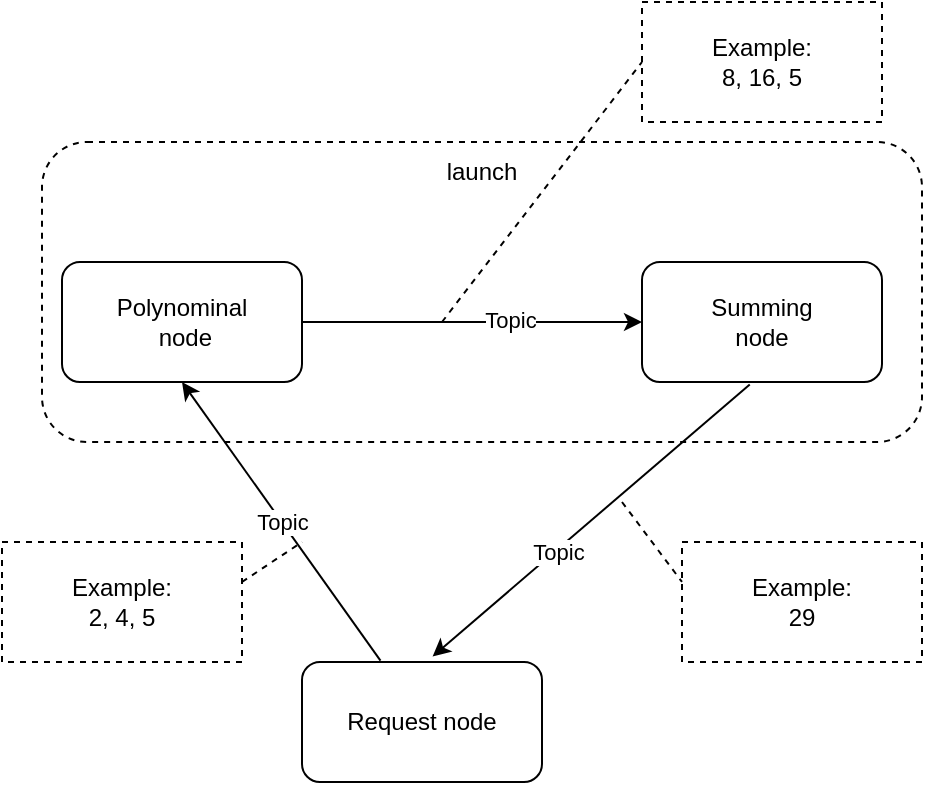 <mxfile version="21.0.6" type="device"><diagram name="Страница 1" id="nSzg-_d8RkB76fdrmYfV"><mxGraphModel dx="706" dy="427" grid="1" gridSize="10" guides="1" tooltips="1" connect="1" arrows="1" fold="1" page="1" pageScale="1" pageWidth="827" pageHeight="1169" math="0" shadow="0"><root><mxCell id="0"/><mxCell id="1" parent="0"/><mxCell id="RYzj2qZveB36YAe2Ftzf-25" value="" style="rounded=1;whiteSpace=wrap;html=1;dashed=1;" vertex="1" parent="1"><mxGeometry x="240" y="130" width="440" height="150" as="geometry"/></mxCell><mxCell id="RYzj2qZveB36YAe2Ftzf-10" value="Polynominal&lt;br&gt;&amp;nbsp;node" style="rounded=1;whiteSpace=wrap;html=1;" vertex="1" parent="1"><mxGeometry x="250" y="190" width="120" height="60" as="geometry"/></mxCell><mxCell id="RYzj2qZveB36YAe2Ftzf-11" value="Summing&lt;br&gt;node" style="rounded=1;whiteSpace=wrap;html=1;" vertex="1" parent="1"><mxGeometry x="540" y="190" width="120" height="60" as="geometry"/></mxCell><mxCell id="RYzj2qZveB36YAe2Ftzf-15" value="Request node" style="rounded=1;whiteSpace=wrap;html=1;" vertex="1" parent="1"><mxGeometry x="370" y="390" width="120" height="60" as="geometry"/></mxCell><mxCell id="RYzj2qZveB36YAe2Ftzf-16" value="Example:&lt;br&gt;2, 4, 5" style="rounded=0;whiteSpace=wrap;html=1;dashed=1;" vertex="1" parent="1"><mxGeometry x="220" y="330" width="120" height="60" as="geometry"/></mxCell><mxCell id="RYzj2qZveB36YAe2Ftzf-18" value="Example:&lt;br&gt;8, 16, 5" style="rounded=0;whiteSpace=wrap;html=1;dashed=1;" vertex="1" parent="1"><mxGeometry x="540" y="60" width="120" height="60" as="geometry"/></mxCell><mxCell id="RYzj2qZveB36YAe2Ftzf-19" value="Example:&lt;br&gt;29" style="rounded=0;whiteSpace=wrap;html=1;dashed=1;" vertex="1" parent="1"><mxGeometry x="560" y="330" width="120" height="60" as="geometry"/></mxCell><mxCell id="RYzj2qZveB36YAe2Ftzf-20" value="" style="endArrow=classic;html=1;rounded=0;exitX=1;exitY=0.5;exitDx=0;exitDy=0;entryX=0;entryY=0.5;entryDx=0;entryDy=0;" edge="1" parent="1" source="RYzj2qZveB36YAe2Ftzf-10" target="RYzj2qZveB36YAe2Ftzf-11"><mxGeometry width="50" height="50" relative="1" as="geometry"><mxPoint x="413" y="240" as="sourcePoint"/><mxPoint x="463" y="190" as="targetPoint"/></mxGeometry></mxCell><mxCell id="RYzj2qZveB36YAe2Ftzf-22" value="Topic" style="edgeLabel;html=1;align=center;verticalAlign=middle;resizable=0;points=[];" vertex="1" connectable="0" parent="RYzj2qZveB36YAe2Ftzf-20"><mxGeometry x="0.218" y="1" relative="1" as="geometry"><mxPoint as="offset"/></mxGeometry></mxCell><mxCell id="RYzj2qZveB36YAe2Ftzf-24" value="" style="endArrow=none;dashed=1;html=1;rounded=0;entryX=0;entryY=0.333;entryDx=0;entryDy=0;entryPerimeter=0;" edge="1" parent="1" target="RYzj2qZveB36YAe2Ftzf-19"><mxGeometry width="50" height="50" relative="1" as="geometry"><mxPoint x="530" y="310" as="sourcePoint"/><mxPoint x="450" y="290" as="targetPoint"/></mxGeometry></mxCell><mxCell id="RYzj2qZveB36YAe2Ftzf-26" value="launch" style="text;html=1;strokeColor=none;fillColor=none;align=center;verticalAlign=middle;whiteSpace=wrap;rounded=0;" vertex="1" parent="1"><mxGeometry x="430" y="130" width="60" height="30" as="geometry"/></mxCell><mxCell id="RYzj2qZveB36YAe2Ftzf-28" value="" style="endArrow=classic;html=1;rounded=0;exitX=0.449;exitY=1.02;exitDx=0;exitDy=0;entryX=0.544;entryY=-0.046;entryDx=0;entryDy=0;entryPerimeter=0;exitPerimeter=0;" edge="1" parent="1" source="RYzj2qZveB36YAe2Ftzf-11" target="RYzj2qZveB36YAe2Ftzf-15"><mxGeometry width="50" height="50" relative="1" as="geometry"><mxPoint x="340" y="327" as="sourcePoint"/><mxPoint x="505" y="320" as="targetPoint"/></mxGeometry></mxCell><mxCell id="RYzj2qZveB36YAe2Ftzf-29" value="Topic" style="edgeLabel;html=1;align=center;verticalAlign=middle;resizable=0;points=[];" vertex="1" connectable="0" parent="RYzj2qZveB36YAe2Ftzf-28"><mxGeometry x="0.218" y="1" relative="1" as="geometry"><mxPoint as="offset"/></mxGeometry></mxCell><mxCell id="RYzj2qZveB36YAe2Ftzf-30" value="Topic" style="endArrow=classic;html=1;rounded=0;exitX=0.327;exitY=-0.012;exitDx=0;exitDy=0;entryX=0.5;entryY=1;entryDx=0;entryDy=0;exitPerimeter=0;" edge="1" parent="1" source="RYzj2qZveB36YAe2Ftzf-15" target="RYzj2qZveB36YAe2Ftzf-10"><mxGeometry width="50" height="50" relative="1" as="geometry"><mxPoint x="508" y="339" as="sourcePoint"/><mxPoint x="330" y="310" as="targetPoint"/></mxGeometry></mxCell><mxCell id="RYzj2qZveB36YAe2Ftzf-31" value="" style="endArrow=none;dashed=1;html=1;rounded=0;entryX=0;entryY=0.5;entryDx=0;entryDy=0;" edge="1" parent="1" target="RYzj2qZveB36YAe2Ftzf-18"><mxGeometry width="50" height="50" relative="1" as="geometry"><mxPoint x="440" y="220" as="sourcePoint"/><mxPoint x="530" y="80" as="targetPoint"/></mxGeometry></mxCell><mxCell id="RYzj2qZveB36YAe2Ftzf-32" value="" style="endArrow=none;dashed=1;html=1;rounded=0;" edge="1" parent="1"><mxGeometry width="50" height="50" relative="1" as="geometry"><mxPoint x="340" y="350" as="sourcePoint"/><mxPoint x="370" y="330" as="targetPoint"/></mxGeometry></mxCell></root></mxGraphModel></diagram></mxfile>